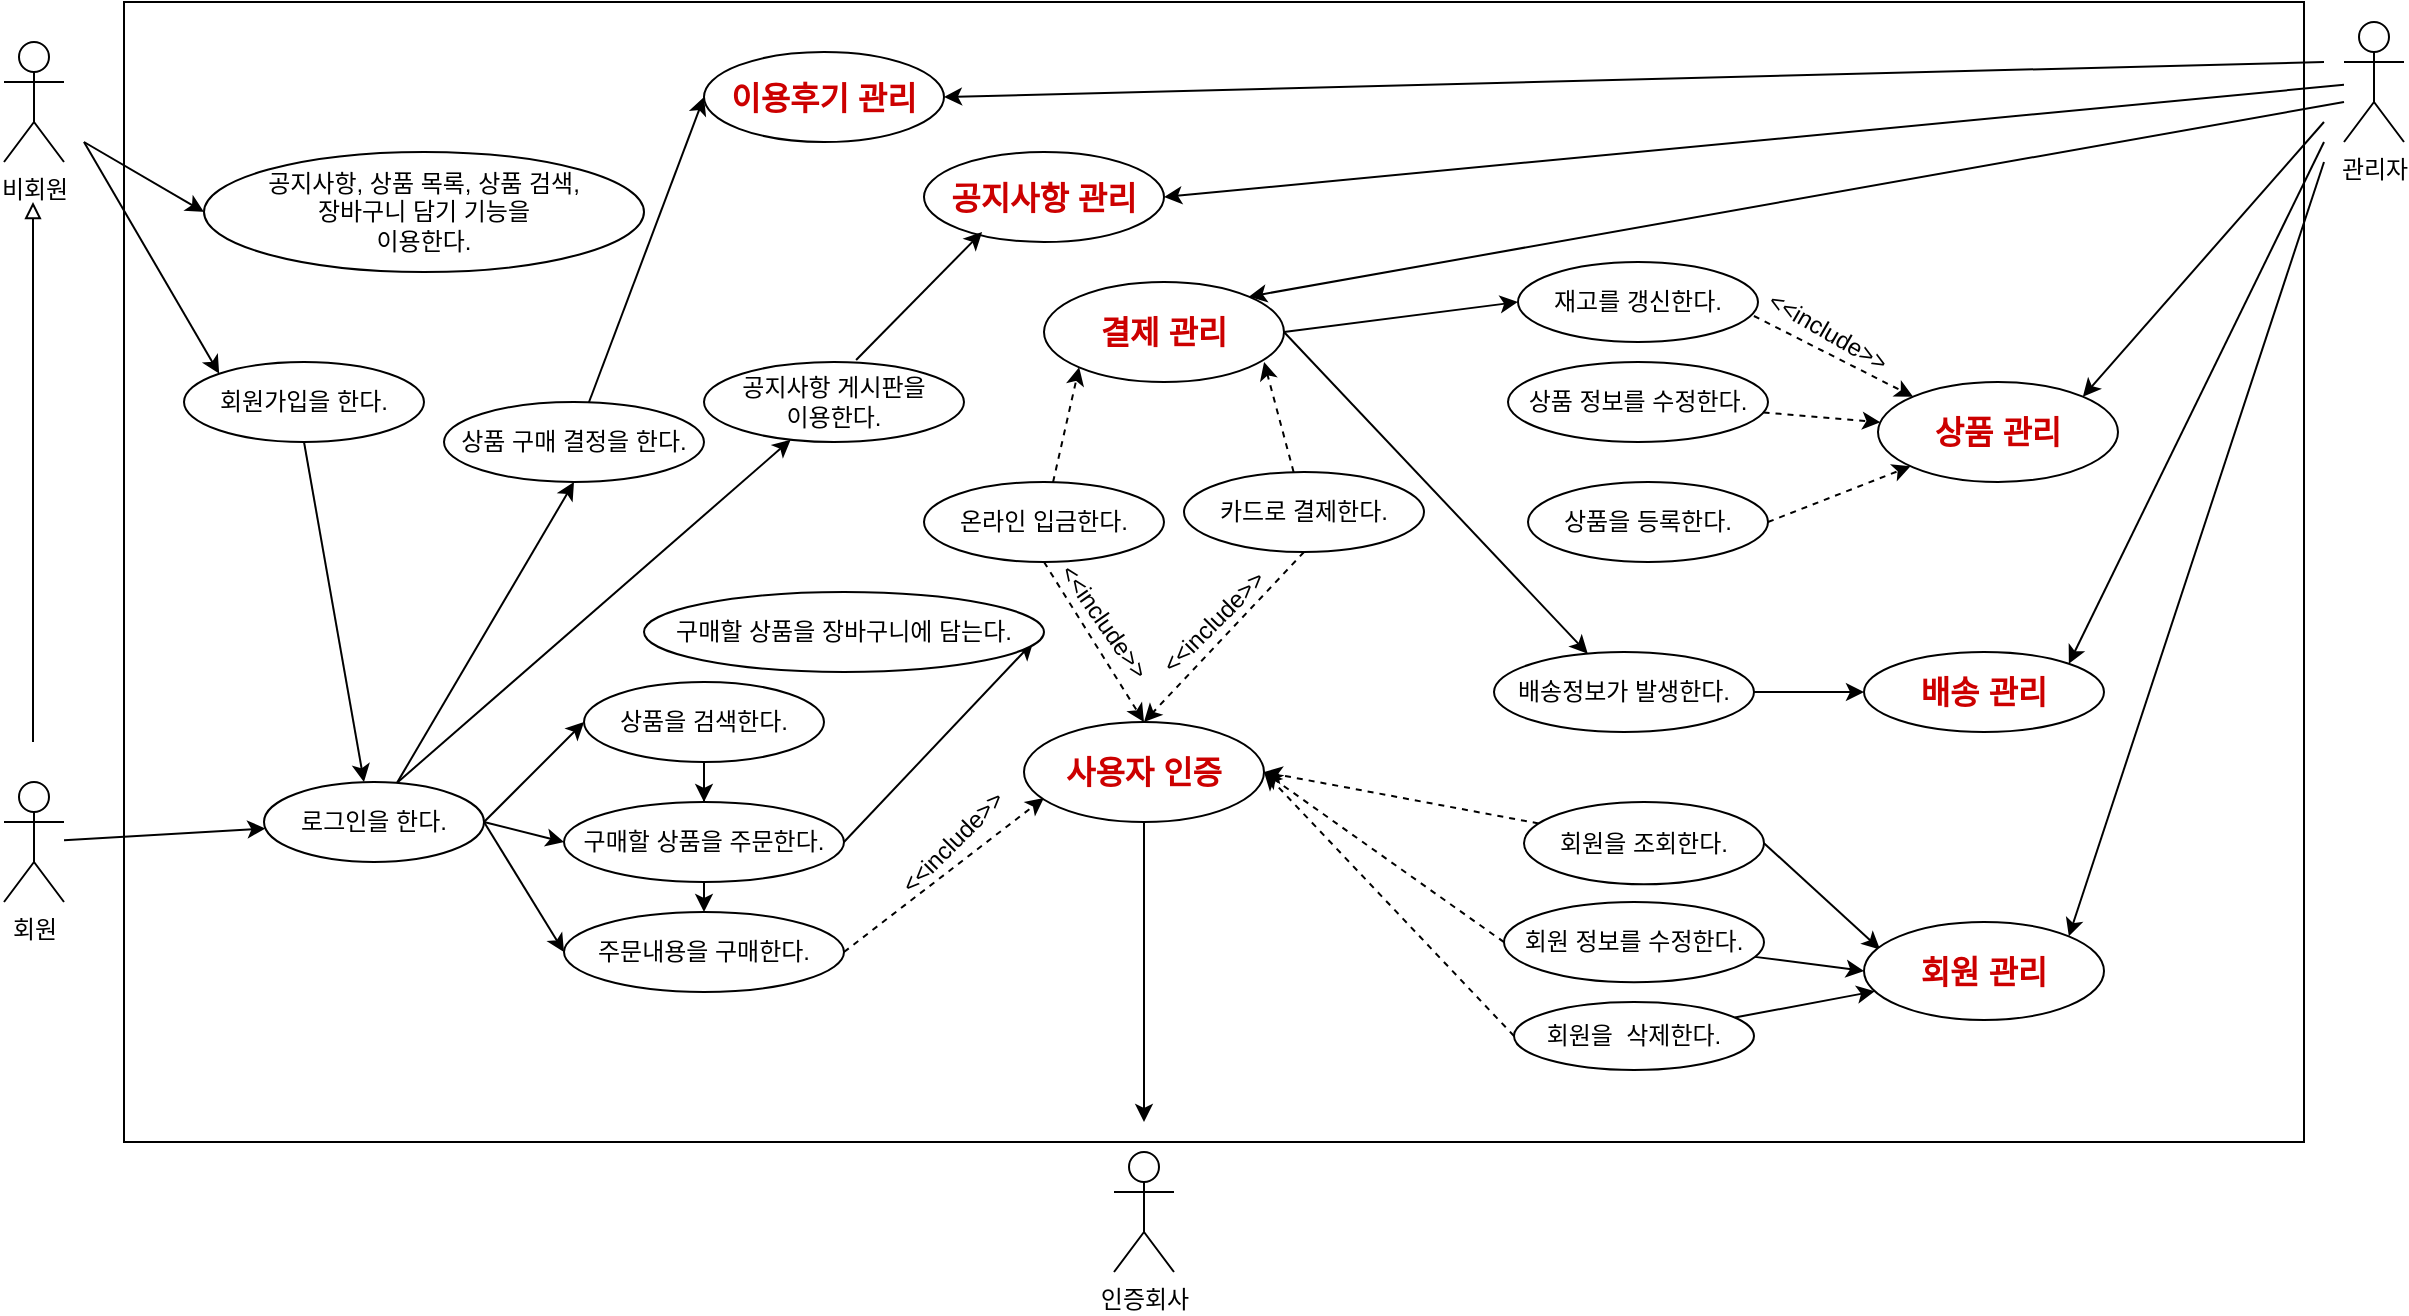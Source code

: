 <mxfile version="21.2.9" type="device" pages="2">
  <diagram id="R2lEEEUBdFMjLlhIrx00" name="Page-1">
    <mxGraphModel dx="1611" dy="680" grid="1" gridSize="10" guides="1" tooltips="1" connect="1" arrows="1" fold="1" page="1" pageScale="1" pageWidth="850" pageHeight="1100" math="0" shadow="0" extFonts="Permanent Marker^https://fonts.googleapis.com/css?family=Permanent+Marker">
      <root>
        <mxCell id="0" />
        <mxCell id="1" parent="0" />
        <mxCell id="DKMjSx9HlgO-f8cKUVuQ-1" value="" style="rounded=0;whiteSpace=wrap;html=1;" parent="1" vertex="1">
          <mxGeometry x="10" y="120" width="1090" height="570" as="geometry" />
        </mxCell>
        <mxCell id="DKMjSx9HlgO-f8cKUVuQ-2" value="&lt;font style=&quot;vertical-align: inherit;&quot;&gt;&lt;font style=&quot;vertical-align: inherit;&quot;&gt;비회원&lt;/font&gt;&lt;/font&gt;" style="shape=umlActor;verticalLabelPosition=bottom;verticalAlign=top;html=1;outlineConnect=0;" parent="1" vertex="1">
          <mxGeometry x="-50" y="140" width="30" height="60" as="geometry" />
        </mxCell>
        <mxCell id="IgWnx85-JaGFRcYChhoI-56" style="rounded=0;orthogonalLoop=1;jettySize=auto;html=1;entryX=1;entryY=0;entryDx=0;entryDy=0;" parent="1" target="IgWnx85-JaGFRcYChhoI-6" edge="1">
          <mxGeometry relative="1" as="geometry">
            <mxPoint x="1110" y="200" as="sourcePoint" />
          </mxGeometry>
        </mxCell>
        <mxCell id="IgWnx85-JaGFRcYChhoI-57" style="rounded=0;orthogonalLoop=1;jettySize=auto;html=1;entryX=1;entryY=0;entryDx=0;entryDy=0;" parent="1" target="IgWnx85-JaGFRcYChhoI-9" edge="1">
          <mxGeometry relative="1" as="geometry">
            <mxPoint x="1110" y="190" as="sourcePoint" />
          </mxGeometry>
        </mxCell>
        <mxCell id="IgWnx85-JaGFRcYChhoI-58" style="rounded=0;orthogonalLoop=1;jettySize=auto;html=1;entryX=1;entryY=0;entryDx=0;entryDy=0;" parent="1" target="IgWnx85-JaGFRcYChhoI-10" edge="1">
          <mxGeometry relative="1" as="geometry">
            <mxPoint x="1110" y="180" as="sourcePoint" />
          </mxGeometry>
        </mxCell>
        <mxCell id="5LfyFsjkUp815BGOnx5d-9" style="rounded=0;orthogonalLoop=1;jettySize=auto;html=1;entryX=1;entryY=0;entryDx=0;entryDy=0;" parent="1" target="IgWnx85-JaGFRcYChhoI-19" edge="1">
          <mxGeometry relative="1" as="geometry">
            <mxPoint x="1120" y="170" as="sourcePoint" />
          </mxGeometry>
        </mxCell>
        <mxCell id="5LfyFsjkUp815BGOnx5d-10" style="rounded=0;orthogonalLoop=1;jettySize=auto;html=1;entryX=1;entryY=0.5;entryDx=0;entryDy=0;" parent="1" source="DKMjSx9HlgO-f8cKUVuQ-3" target="5LfyFsjkUp815BGOnx5d-1" edge="1">
          <mxGeometry relative="1" as="geometry" />
        </mxCell>
        <mxCell id="DKMjSx9HlgO-f8cKUVuQ-3" value="&lt;font style=&quot;vertical-align: inherit;&quot;&gt;&lt;font style=&quot;vertical-align: inherit;&quot;&gt;관리자&lt;/font&gt;&lt;/font&gt;" style="shape=umlActor;verticalLabelPosition=bottom;verticalAlign=top;html=1;outlineConnect=0;" parent="1" vertex="1">
          <mxGeometry x="1120" y="130" width="30" height="60" as="geometry" />
        </mxCell>
        <mxCell id="DKMjSx9HlgO-f8cKUVuQ-4" value="&lt;font style=&quot;vertical-align: inherit;&quot;&gt;&lt;font style=&quot;vertical-align: inherit;&quot;&gt;회원&lt;/font&gt;&lt;/font&gt;" style="shape=umlActor;verticalLabelPosition=bottom;verticalAlign=top;html=1;outlineConnect=0;" parent="1" vertex="1">
          <mxGeometry x="-50" y="510" width="30" height="60" as="geometry" />
        </mxCell>
        <mxCell id="DKMjSx9HlgO-f8cKUVuQ-7" value="&lt;font style=&quot;vertical-align: inherit;&quot;&gt;&lt;font style=&quot;vertical-align: inherit;&quot;&gt;회원가입을 한다.&lt;/font&gt;&lt;/font&gt;" style="ellipse;whiteSpace=wrap;html=1;" parent="1" vertex="1">
          <mxGeometry x="40" y="300" width="120" height="40" as="geometry" />
        </mxCell>
        <mxCell id="DKMjSx9HlgO-f8cKUVuQ-8" value="" style="endArrow=classic;html=1;rounded=0;entryX=0;entryY=0;entryDx=0;entryDy=0;" parent="1" target="DKMjSx9HlgO-f8cKUVuQ-7" edge="1">
          <mxGeometry width="50" height="50" relative="1" as="geometry">
            <mxPoint x="-10" y="190" as="sourcePoint" />
            <mxPoint x="450" y="360" as="targetPoint" />
          </mxGeometry>
        </mxCell>
        <mxCell id="IgWnx85-JaGFRcYChhoI-22" style="rounded=0;orthogonalLoop=1;jettySize=auto;html=1;entryX=0.5;entryY=1;entryDx=0;entryDy=0;" parent="1" source="DKMjSx9HlgO-f8cKUVuQ-11" target="IgWnx85-JaGFRcYChhoI-15" edge="1">
          <mxGeometry relative="1" as="geometry" />
        </mxCell>
        <mxCell id="IgWnx85-JaGFRcYChhoI-24" style="rounded=0;orthogonalLoop=1;jettySize=auto;html=1;exitX=1;exitY=0.5;exitDx=0;exitDy=0;entryX=0;entryY=0.5;entryDx=0;entryDy=0;" parent="1" source="DKMjSx9HlgO-f8cKUVuQ-11" target="DKMjSx9HlgO-f8cKUVuQ-18" edge="1">
          <mxGeometry relative="1" as="geometry">
            <mxPoint x="260" y="510" as="targetPoint" />
          </mxGeometry>
        </mxCell>
        <mxCell id="IgWnx85-JaGFRcYChhoI-25" style="rounded=0;orthogonalLoop=1;jettySize=auto;html=1;exitX=1;exitY=0.5;exitDx=0;exitDy=0;entryX=0;entryY=0.5;entryDx=0;entryDy=0;" parent="1" source="DKMjSx9HlgO-f8cKUVuQ-11" target="DKMjSx9HlgO-f8cKUVuQ-16" edge="1">
          <mxGeometry relative="1" as="geometry" />
        </mxCell>
        <mxCell id="IgWnx85-JaGFRcYChhoI-26" style="rounded=0;orthogonalLoop=1;jettySize=auto;html=1;entryX=0;entryY=0.5;entryDx=0;entryDy=0;" parent="1" target="DKMjSx9HlgO-f8cKUVuQ-19" edge="1">
          <mxGeometry relative="1" as="geometry">
            <mxPoint x="190" y="530" as="sourcePoint" />
            <mxPoint x="260" y="570" as="targetPoint" />
          </mxGeometry>
        </mxCell>
        <mxCell id="5LfyFsjkUp815BGOnx5d-15" style="rounded=0;orthogonalLoop=1;jettySize=auto;html=1;exitX=0.609;exitY=0;exitDx=0;exitDy=0;exitPerimeter=0;" parent="1" source="DKMjSx9HlgO-f8cKUVuQ-11" target="5LfyFsjkUp815BGOnx5d-14" edge="1">
          <mxGeometry relative="1" as="geometry" />
        </mxCell>
        <mxCell id="DKMjSx9HlgO-f8cKUVuQ-11" value="&lt;font style=&quot;vertical-align: inherit;&quot;&gt;&lt;font style=&quot;vertical-align: inherit;&quot;&gt;&lt;font style=&quot;vertical-align: inherit;&quot;&gt;&lt;font style=&quot;vertical-align: inherit;&quot;&gt;로그인을 한다.&lt;/font&gt;&lt;/font&gt;&lt;/font&gt;&lt;/font&gt;" style="ellipse;whiteSpace=wrap;html=1;" parent="1" vertex="1">
          <mxGeometry x="80" y="510" width="110" height="40" as="geometry" />
        </mxCell>
        <mxCell id="DKMjSx9HlgO-f8cKUVuQ-12" value="" style="endArrow=classic;html=1;rounded=0;exitX=0.5;exitY=1;exitDx=0;exitDy=0;" parent="1" source="DKMjSx9HlgO-f8cKUVuQ-7" edge="1">
          <mxGeometry width="50" height="50" relative="1" as="geometry">
            <mxPoint x="400" y="410" as="sourcePoint" />
            <mxPoint x="130" y="510" as="targetPoint" />
          </mxGeometry>
        </mxCell>
        <mxCell id="DKMjSx9HlgO-f8cKUVuQ-14" value="" style="endArrow=classic;html=1;rounded=0;" parent="1" source="DKMjSx9HlgO-f8cKUVuQ-4" target="DKMjSx9HlgO-f8cKUVuQ-11" edge="1">
          <mxGeometry width="50" height="50" relative="1" as="geometry">
            <mxPoint x="30" y="550" as="sourcePoint" />
            <mxPoint x="450" y="360" as="targetPoint" />
          </mxGeometry>
        </mxCell>
        <mxCell id="DKMjSx9HlgO-f8cKUVuQ-21" style="edgeStyle=orthogonalEdgeStyle;rounded=0;orthogonalLoop=1;jettySize=auto;html=1;exitX=0.5;exitY=1;exitDx=0;exitDy=0;" parent="1" source="DKMjSx9HlgO-f8cKUVuQ-16" target="DKMjSx9HlgO-f8cKUVuQ-18" edge="1">
          <mxGeometry relative="1" as="geometry" />
        </mxCell>
        <mxCell id="DKMjSx9HlgO-f8cKUVuQ-16" value="&lt;font style=&quot;vertical-align: inherit;&quot;&gt;&lt;font style=&quot;vertical-align: inherit;&quot;&gt;&lt;font style=&quot;vertical-align: inherit;&quot;&gt;&lt;font style=&quot;vertical-align: inherit;&quot;&gt;&lt;font style=&quot;vertical-align: inherit;&quot;&gt;&lt;font style=&quot;vertical-align: inherit;&quot;&gt;상품을 검색한다.&lt;/font&gt;&lt;/font&gt;&lt;/font&gt;&lt;/font&gt;&lt;/font&gt;&lt;/font&gt;" style="ellipse;whiteSpace=wrap;html=1;" parent="1" vertex="1">
          <mxGeometry x="240" y="460" width="120" height="40" as="geometry" />
        </mxCell>
        <mxCell id="DKMjSx9HlgO-f8cKUVuQ-22" style="edgeStyle=orthogonalEdgeStyle;rounded=0;orthogonalLoop=1;jettySize=auto;html=1;exitX=0.5;exitY=1;exitDx=0;exitDy=0;entryX=0.5;entryY=0;entryDx=0;entryDy=0;" parent="1" source="DKMjSx9HlgO-f8cKUVuQ-18" target="DKMjSx9HlgO-f8cKUVuQ-19" edge="1">
          <mxGeometry relative="1" as="geometry" />
        </mxCell>
        <mxCell id="IgWnx85-JaGFRcYChhoI-27" style="rounded=0;orthogonalLoop=1;jettySize=auto;html=1;exitX=1;exitY=0.5;exitDx=0;exitDy=0;entryX=0.973;entryY=0.625;entryDx=0;entryDy=0;entryPerimeter=0;" parent="1" source="DKMjSx9HlgO-f8cKUVuQ-18" target="IgWnx85-JaGFRcYChhoI-7" edge="1">
          <mxGeometry relative="1" as="geometry" />
        </mxCell>
        <mxCell id="DKMjSx9HlgO-f8cKUVuQ-18" value="&lt;font style=&quot;vertical-align: inherit;&quot;&gt;&lt;font style=&quot;vertical-align: inherit;&quot;&gt;구매할 상품을 주문한다.&lt;/font&gt;&lt;/font&gt;" style="ellipse;whiteSpace=wrap;html=1;" parent="1" vertex="1">
          <mxGeometry x="230" y="520" width="140" height="40" as="geometry" />
        </mxCell>
        <mxCell id="IgWnx85-JaGFRcYChhoI-35" style="rounded=0;orthogonalLoop=1;jettySize=auto;html=1;exitX=1;exitY=0.5;exitDx=0;exitDy=0;dashed=1;entryX=0.083;entryY=0.76;entryDx=0;entryDy=0;entryPerimeter=0;" parent="1" source="DKMjSx9HlgO-f8cKUVuQ-19" target="DKMjSx9HlgO-f8cKUVuQ-23" edge="1">
          <mxGeometry relative="1" as="geometry">
            <mxPoint x="470" y="490" as="targetPoint" />
          </mxGeometry>
        </mxCell>
        <mxCell id="DKMjSx9HlgO-f8cKUVuQ-19" value="&lt;font style=&quot;vertical-align: inherit;&quot;&gt;&lt;font style=&quot;vertical-align: inherit;&quot;&gt;주문내용을 구매한다.&lt;/font&gt;&lt;/font&gt;" style="ellipse;whiteSpace=wrap;html=1;" parent="1" vertex="1">
          <mxGeometry x="230" y="575" width="140" height="40" as="geometry" />
        </mxCell>
        <mxCell id="IgWnx85-JaGFRcYChhoI-48" style="rounded=0;orthogonalLoop=1;jettySize=auto;html=1;dashed=1;entryX=1;entryY=0.5;entryDx=0;entryDy=0;" parent="1" source="IgWnx85-JaGFRcYChhoI-5" target="DKMjSx9HlgO-f8cKUVuQ-23" edge="1">
          <mxGeometry relative="1" as="geometry" />
        </mxCell>
        <mxCell id="IgWnx85-JaGFRcYChhoI-49" style="rounded=0;orthogonalLoop=1;jettySize=auto;html=1;entryX=1;entryY=0.5;entryDx=0;entryDy=0;exitX=0;exitY=0.5;exitDx=0;exitDy=0;dashed=1;" parent="1" source="IgWnx85-JaGFRcYChhoI-13" target="DKMjSx9HlgO-f8cKUVuQ-23" edge="1">
          <mxGeometry relative="1" as="geometry">
            <mxPoint x="590" y="490" as="targetPoint" />
          </mxGeometry>
        </mxCell>
        <mxCell id="IgWnx85-JaGFRcYChhoI-50" style="rounded=0;orthogonalLoop=1;jettySize=auto;html=1;entryX=1;entryY=0.5;entryDx=0;entryDy=0;exitX=0;exitY=0.5;exitDx=0;exitDy=0;dashed=1;" parent="1" source="IgWnx85-JaGFRcYChhoI-14" target="DKMjSx9HlgO-f8cKUVuQ-23" edge="1">
          <mxGeometry relative="1" as="geometry">
            <mxPoint x="580" y="490" as="targetPoint" />
          </mxGeometry>
        </mxCell>
        <mxCell id="DKMjSx9HlgO-f8cKUVuQ-23" value="사용자 인증" style="ellipse;whiteSpace=wrap;html=1;fontStyle=1;fontSize=16;fontColor=#CC0000;" parent="1" vertex="1">
          <mxGeometry x="460" y="480" width="120" height="50" as="geometry" />
        </mxCell>
        <mxCell id="DKMjSx9HlgO-f8cKUVuQ-31" value="&amp;lt;&amp;lt;include&amp;gt;&amp;gt;" style="text;html=1;strokeColor=none;fillColor=none;align=center;verticalAlign=middle;whiteSpace=wrap;rounded=0;rotation=-45;" parent="1" vertex="1">
          <mxGeometry x="399.27" y="515.15" width="50.73" height="49.7" as="geometry" />
        </mxCell>
        <mxCell id="IgWnx85-JaGFRcYChhoI-44" value="" style="rounded=0;orthogonalLoop=1;jettySize=auto;html=1;exitX=1;exitY=0.5;exitDx=0;exitDy=0;dashed=1;" parent="1" source="IgWnx85-JaGFRcYChhoI-1" target="IgWnx85-JaGFRcYChhoI-10" edge="1">
          <mxGeometry relative="1" as="geometry" />
        </mxCell>
        <mxCell id="IgWnx85-JaGFRcYChhoI-1" value="상품을 등록한다." style="ellipse;whiteSpace=wrap;html=1;" parent="1" vertex="1">
          <mxGeometry x="712" y="360" width="120" height="40" as="geometry" />
        </mxCell>
        <mxCell id="IgWnx85-JaGFRcYChhoI-47" style="edgeStyle=orthogonalEdgeStyle;rounded=0;orthogonalLoop=1;jettySize=auto;html=1;exitX=1;exitY=0.5;exitDx=0;exitDy=0;" parent="1" source="IgWnx85-JaGFRcYChhoI-2" target="IgWnx85-JaGFRcYChhoI-9" edge="1">
          <mxGeometry relative="1" as="geometry" />
        </mxCell>
        <mxCell id="IgWnx85-JaGFRcYChhoI-2" value="배송정보가 발생한다." style="ellipse;whiteSpace=wrap;html=1;" parent="1" vertex="1">
          <mxGeometry x="695" y="445" width="130" height="40" as="geometry" />
        </mxCell>
        <mxCell id="IgWnx85-JaGFRcYChhoI-4" value="공지사항, 상품 목록, 상품 검색,&lt;br&gt;장바구니 담기 기능을&lt;br&gt;이용한다." style="ellipse;whiteSpace=wrap;html=1;" parent="1" vertex="1">
          <mxGeometry x="50" y="195" width="220" height="60" as="geometry" />
        </mxCell>
        <mxCell id="IgWnx85-JaGFRcYChhoI-52" style="rounded=0;orthogonalLoop=1;jettySize=auto;html=1;entryX=0.067;entryY=0.28;entryDx=0;entryDy=0;entryPerimeter=0;exitX=1;exitY=0.5;exitDx=0;exitDy=0;" parent="1" source="IgWnx85-JaGFRcYChhoI-5" target="IgWnx85-JaGFRcYChhoI-6" edge="1">
          <mxGeometry relative="1" as="geometry">
            <mxPoint x="820" y="500" as="sourcePoint" />
          </mxGeometry>
        </mxCell>
        <mxCell id="IgWnx85-JaGFRcYChhoI-5" value="회원을 조회한다." style="ellipse;whiteSpace=wrap;html=1;" parent="1" vertex="1">
          <mxGeometry x="710" y="520" width="120" height="41.15" as="geometry" />
        </mxCell>
        <mxCell id="IgWnx85-JaGFRcYChhoI-6" value="회원 관리" style="ellipse;whiteSpace=wrap;html=1;fontSize=16;fontColor=#CC0000;fontStyle=1" parent="1" vertex="1">
          <mxGeometry x="880" y="580" width="120" height="49" as="geometry" />
        </mxCell>
        <mxCell id="IgWnx85-JaGFRcYChhoI-7" value="구매할 상품을 장바구니에 담는다." style="ellipse;whiteSpace=wrap;html=1;" parent="1" vertex="1">
          <mxGeometry x="270" y="415" width="200" height="40" as="geometry" />
        </mxCell>
        <mxCell id="IgWnx85-JaGFRcYChhoI-9" value="배송 관리" style="ellipse;whiteSpace=wrap;html=1;fontSize=16;fontColor=#CC0000;fontStyle=1" parent="1" vertex="1">
          <mxGeometry x="880" y="445" width="120" height="40" as="geometry" />
        </mxCell>
        <mxCell id="IgWnx85-JaGFRcYChhoI-10" value="상품 관리" style="ellipse;whiteSpace=wrap;html=1;fontSize=16;fontColor=#CC0000;fontStyle=1" parent="1" vertex="1">
          <mxGeometry x="887" y="310" width="120" height="50" as="geometry" />
        </mxCell>
        <mxCell id="IgWnx85-JaGFRcYChhoI-45" style="rounded=0;orthogonalLoop=1;jettySize=auto;html=1;dashed=1;" parent="1" source="IgWnx85-JaGFRcYChhoI-11" target="IgWnx85-JaGFRcYChhoI-10" edge="1">
          <mxGeometry relative="1" as="geometry" />
        </mxCell>
        <mxCell id="IgWnx85-JaGFRcYChhoI-11" value="상품 정보를 수정한다." style="ellipse;whiteSpace=wrap;html=1;" parent="1" vertex="1">
          <mxGeometry x="702" y="300" width="130" height="40" as="geometry" />
        </mxCell>
        <mxCell id="IgWnx85-JaGFRcYChhoI-46" style="rounded=0;orthogonalLoop=1;jettySize=auto;html=1;entryX=0;entryY=0;entryDx=0;entryDy=0;exitX=0.983;exitY=0.675;exitDx=0;exitDy=0;exitPerimeter=0;dashed=1;" parent="1" source="IgWnx85-JaGFRcYChhoI-12" target="IgWnx85-JaGFRcYChhoI-10" edge="1">
          <mxGeometry relative="1" as="geometry" />
        </mxCell>
        <mxCell id="IgWnx85-JaGFRcYChhoI-12" value="재고를 갱신한다." style="ellipse;whiteSpace=wrap;html=1;" parent="1" vertex="1">
          <mxGeometry x="707" y="250" width="120" height="40" as="geometry" />
        </mxCell>
        <mxCell id="IgWnx85-JaGFRcYChhoI-53" style="rounded=0;orthogonalLoop=1;jettySize=auto;html=1;entryX=0;entryY=0.5;entryDx=0;entryDy=0;" parent="1" source="IgWnx85-JaGFRcYChhoI-13" target="IgWnx85-JaGFRcYChhoI-6" edge="1">
          <mxGeometry relative="1" as="geometry" />
        </mxCell>
        <mxCell id="IgWnx85-JaGFRcYChhoI-13" value="회원 정보를 수정한다." style="ellipse;whiteSpace=wrap;html=1;" parent="1" vertex="1">
          <mxGeometry x="700" y="570" width="130" height="40.15" as="geometry" />
        </mxCell>
        <mxCell id="IgWnx85-JaGFRcYChhoI-54" value="" style="rounded=0;orthogonalLoop=1;jettySize=auto;html=1;" parent="1" source="IgWnx85-JaGFRcYChhoI-14" target="IgWnx85-JaGFRcYChhoI-6" edge="1">
          <mxGeometry relative="1" as="geometry" />
        </mxCell>
        <mxCell id="IgWnx85-JaGFRcYChhoI-14" value="회원을&amp;nbsp; 삭제한다." style="ellipse;whiteSpace=wrap;html=1;" parent="1" vertex="1">
          <mxGeometry x="705" y="620" width="120" height="34" as="geometry" />
        </mxCell>
        <mxCell id="IgWnx85-JaGFRcYChhoI-23" style="rounded=0;orthogonalLoop=1;jettySize=auto;html=1;entryX=0;entryY=0.5;entryDx=0;entryDy=0;" parent="1" source="IgWnx85-JaGFRcYChhoI-15" target="IgWnx85-JaGFRcYChhoI-16" edge="1">
          <mxGeometry relative="1" as="geometry" />
        </mxCell>
        <mxCell id="IgWnx85-JaGFRcYChhoI-15" value="상품 구매 결정을 한다." style="ellipse;whiteSpace=wrap;html=1;" parent="1" vertex="1">
          <mxGeometry x="170" y="320" width="130" height="40" as="geometry" />
        </mxCell>
        <mxCell id="IgWnx85-JaGFRcYChhoI-16" value="이용후기 관리" style="ellipse;whiteSpace=wrap;html=1;fontStyle=1;fontColor=#CC0000;fontSize=16;" parent="1" vertex="1">
          <mxGeometry x="300" y="145" width="120" height="45" as="geometry" />
        </mxCell>
        <mxCell id="IgWnx85-JaGFRcYChhoI-32" style="rounded=0;orthogonalLoop=1;jettySize=auto;html=1;entryX=0;entryY=1;entryDx=0;entryDy=0;dashed=1;" parent="1" source="IgWnx85-JaGFRcYChhoI-17" target="IgWnx85-JaGFRcYChhoI-19" edge="1">
          <mxGeometry relative="1" as="geometry" />
        </mxCell>
        <mxCell id="IgWnx85-JaGFRcYChhoI-36" style="rounded=0;orthogonalLoop=1;jettySize=auto;html=1;exitX=0.5;exitY=1;exitDx=0;exitDy=0;dashed=1;entryX=0.5;entryY=0;entryDx=0;entryDy=0;" parent="1" source="IgWnx85-JaGFRcYChhoI-17" target="DKMjSx9HlgO-f8cKUVuQ-23" edge="1">
          <mxGeometry relative="1" as="geometry">
            <mxPoint x="441" y="318" as="sourcePoint" />
            <mxPoint x="502.04" y="461" as="targetPoint" />
          </mxGeometry>
        </mxCell>
        <mxCell id="IgWnx85-JaGFRcYChhoI-33" style="rounded=0;orthogonalLoop=1;jettySize=auto;html=1;entryX=0.917;entryY=0.8;entryDx=0;entryDy=0;entryPerimeter=0;dashed=1;" parent="1" source="IgWnx85-JaGFRcYChhoI-18" target="IgWnx85-JaGFRcYChhoI-19" edge="1">
          <mxGeometry relative="1" as="geometry" />
        </mxCell>
        <mxCell id="IgWnx85-JaGFRcYChhoI-37" style="rounded=0;orthogonalLoop=1;jettySize=auto;html=1;exitX=0.5;exitY=1;exitDx=0;exitDy=0;entryX=0.5;entryY=0;entryDx=0;entryDy=0;dashed=1;" parent="1" source="IgWnx85-JaGFRcYChhoI-18" target="DKMjSx9HlgO-f8cKUVuQ-23" edge="1">
          <mxGeometry relative="1" as="geometry" />
        </mxCell>
        <mxCell id="IgWnx85-JaGFRcYChhoI-18" value="&lt;font style=&quot;vertical-align: inherit;&quot;&gt;&lt;font style=&quot;vertical-align: inherit;&quot;&gt;&lt;font style=&quot;vertical-align: inherit;&quot;&gt;&lt;font style=&quot;vertical-align: inherit;&quot;&gt;&lt;font style=&quot;vertical-align: inherit;&quot;&gt;&lt;font style=&quot;vertical-align: inherit;&quot;&gt;&lt;font style=&quot;vertical-align: inherit;&quot;&gt;&lt;font style=&quot;vertical-align: inherit;&quot;&gt;카드로 결제한다.&lt;/font&gt;&lt;/font&gt;&lt;/font&gt;&lt;/font&gt;&lt;/font&gt;&lt;/font&gt;&lt;/font&gt;&lt;/font&gt;" style="ellipse;whiteSpace=wrap;html=1;" parent="1" vertex="1">
          <mxGeometry x="540" y="355" width="120" height="40" as="geometry" />
        </mxCell>
        <mxCell id="IgWnx85-JaGFRcYChhoI-41" style="rounded=0;orthogonalLoop=1;jettySize=auto;html=1;exitX=1;exitY=0.5;exitDx=0;exitDy=0;" parent="1" source="IgWnx85-JaGFRcYChhoI-19" target="IgWnx85-JaGFRcYChhoI-2" edge="1">
          <mxGeometry relative="1" as="geometry">
            <mxPoint x="570" y="210" as="sourcePoint" />
            <mxPoint x="680" y="370" as="targetPoint" />
          </mxGeometry>
        </mxCell>
        <mxCell id="IgWnx85-JaGFRcYChhoI-43" style="rounded=0;orthogonalLoop=1;jettySize=auto;html=1;entryX=0;entryY=0.5;entryDx=0;entryDy=0;exitX=1;exitY=0.5;exitDx=0;exitDy=0;" parent="1" source="IgWnx85-JaGFRcYChhoI-19" target="IgWnx85-JaGFRcYChhoI-12" edge="1">
          <mxGeometry relative="1" as="geometry">
            <mxPoint x="590" y="290" as="sourcePoint" />
            <mxPoint x="701.21" y="209" as="targetPoint" />
          </mxGeometry>
        </mxCell>
        <mxCell id="IgWnx85-JaGFRcYChhoI-19" value="&lt;font style=&quot;vertical-align: inherit; font-size: 16px;&quot;&gt;&lt;font style=&quot;vertical-align: inherit; font-size: 16px;&quot;&gt;&lt;font style=&quot;vertical-align: inherit; font-size: 16px;&quot;&gt;&lt;font style=&quot;vertical-align: inherit; font-size: 16px;&quot;&gt;&lt;font style=&quot;vertical-align: inherit; font-size: 16px;&quot;&gt;&lt;font style=&quot;vertical-align: inherit; font-size: 16px;&quot;&gt;&lt;font style=&quot;vertical-align: inherit; font-size: 16px;&quot;&gt;&lt;font style=&quot;vertical-align: inherit; font-size: 16px;&quot;&gt;결제 관리&lt;/font&gt;&lt;/font&gt;&lt;/font&gt;&lt;/font&gt;&lt;/font&gt;&lt;/font&gt;&lt;/font&gt;&lt;/font&gt;" style="ellipse;whiteSpace=wrap;html=1;fontStyle=1;fontSize=16;fontColor=#CC0000;" parent="1" vertex="1">
          <mxGeometry x="470" y="260" width="120" height="50" as="geometry" />
        </mxCell>
        <mxCell id="IgWnx85-JaGFRcYChhoI-20" value="" style="endArrow=classic;html=1;rounded=0;entryX=0;entryY=0.5;entryDx=0;entryDy=0;" parent="1" target="IgWnx85-JaGFRcYChhoI-4" edge="1">
          <mxGeometry width="50" height="50" relative="1" as="geometry">
            <mxPoint x="-10" y="190" as="sourcePoint" />
            <mxPoint x="98" y="316" as="targetPoint" />
          </mxGeometry>
        </mxCell>
        <mxCell id="IgWnx85-JaGFRcYChhoI-21" value="" style="endArrow=block;html=1;rounded=0;endFill=0;" parent="1" edge="1">
          <mxGeometry width="50" height="50" relative="1" as="geometry">
            <mxPoint x="-35.5" y="490" as="sourcePoint" />
            <mxPoint x="-35.5" y="220" as="targetPoint" />
          </mxGeometry>
        </mxCell>
        <mxCell id="IgWnx85-JaGFRcYChhoI-60" style="rounded=0;orthogonalLoop=1;jettySize=auto;html=1;entryX=1;entryY=0.5;entryDx=0;entryDy=0;" parent="1" target="IgWnx85-JaGFRcYChhoI-16" edge="1">
          <mxGeometry relative="1" as="geometry">
            <mxPoint x="1110" y="150" as="sourcePoint" />
            <mxPoint x="560" y="160" as="targetPoint" />
          </mxGeometry>
        </mxCell>
        <mxCell id="IgWnx85-JaGFRcYChhoI-64" value="&amp;lt;&amp;lt;include&amp;gt;&amp;gt;" style="text;html=1;strokeColor=none;fillColor=none;align=center;verticalAlign=middle;whiteSpace=wrap;rounded=0;rotation=-45;" parent="1" vertex="1">
          <mxGeometry x="525" y="415" width="60" height="30" as="geometry" />
        </mxCell>
        <mxCell id="IgWnx85-JaGFRcYChhoI-65" value="&amp;lt;&amp;lt;include&amp;gt;&amp;gt;" style="text;html=1;strokeColor=none;fillColor=none;align=center;verticalAlign=middle;whiteSpace=wrap;rounded=0;rotation=55;" parent="1" vertex="1">
          <mxGeometry x="470" y="415" width="60" height="30" as="geometry" />
        </mxCell>
        <mxCell id="IgWnx85-JaGFRcYChhoI-66" value="&amp;lt;&amp;lt;include&amp;gt;&amp;gt;" style="text;html=1;strokeColor=none;fillColor=none;align=center;verticalAlign=middle;whiteSpace=wrap;rounded=0;rotation=30;" parent="1" vertex="1">
          <mxGeometry x="832" y="270" width="60" height="30" as="geometry" />
        </mxCell>
        <mxCell id="IgWnx85-JaGFRcYChhoI-67" value="" style="edgeStyle=orthogonalEdgeStyle;rounded=0;orthogonalLoop=1;jettySize=auto;html=1;exitX=0.5;exitY=1;exitDx=0;exitDy=0;" parent="1" source="DKMjSx9HlgO-f8cKUVuQ-23" edge="1">
          <mxGeometry relative="1" as="geometry">
            <mxPoint x="520" y="680" as="targetPoint" />
            <mxPoint x="520" y="510" as="sourcePoint" />
          </mxGeometry>
        </mxCell>
        <mxCell id="IgWnx85-JaGFRcYChhoI-8" value="인증회사" style="shape=umlActor;verticalLabelPosition=bottom;verticalAlign=top;html=1;outlineConnect=0;" parent="1" vertex="1">
          <mxGeometry x="505" y="695" width="30" height="60" as="geometry" />
        </mxCell>
        <mxCell id="5LfyFsjkUp815BGOnx5d-1" value="공지사항 관리" style="ellipse;whiteSpace=wrap;html=1;fontStyle=1;fontColor=#CC0000;fontSize=16;" parent="1" vertex="1">
          <mxGeometry x="410" y="195" width="120" height="45" as="geometry" />
        </mxCell>
        <mxCell id="IgWnx85-JaGFRcYChhoI-17" value="온라인 입금한다." style="ellipse;whiteSpace=wrap;html=1;" parent="1" vertex="1">
          <mxGeometry x="410" y="360" width="120" height="40" as="geometry" />
        </mxCell>
        <mxCell id="5LfyFsjkUp815BGOnx5d-16" style="rounded=0;orthogonalLoop=1;jettySize=auto;html=1;exitX=0.585;exitY=-0.025;exitDx=0;exitDy=0;entryX=0.242;entryY=0.889;entryDx=0;entryDy=0;entryPerimeter=0;exitPerimeter=0;" parent="1" source="5LfyFsjkUp815BGOnx5d-14" target="5LfyFsjkUp815BGOnx5d-1" edge="1">
          <mxGeometry relative="1" as="geometry" />
        </mxCell>
        <mxCell id="5LfyFsjkUp815BGOnx5d-14" value="공지사항 게시판을 &lt;br&gt;이용한다." style="ellipse;whiteSpace=wrap;html=1;" parent="1" vertex="1">
          <mxGeometry x="300" y="300" width="130" height="40" as="geometry" />
        </mxCell>
      </root>
    </mxGraphModel>
  </diagram>
  <diagram id="OjqxzxD7YMVoEzN7ZX0a" name="페이지-2">
    <mxGraphModel dx="1434" dy="739" grid="1" gridSize="10" guides="1" tooltips="1" connect="1" arrows="1" fold="1" page="1" pageScale="1" pageWidth="827" pageHeight="1169" math="0" shadow="0">
      <root>
        <mxCell id="0" />
        <mxCell id="1" parent="0" />
      </root>
    </mxGraphModel>
  </diagram>
</mxfile>
